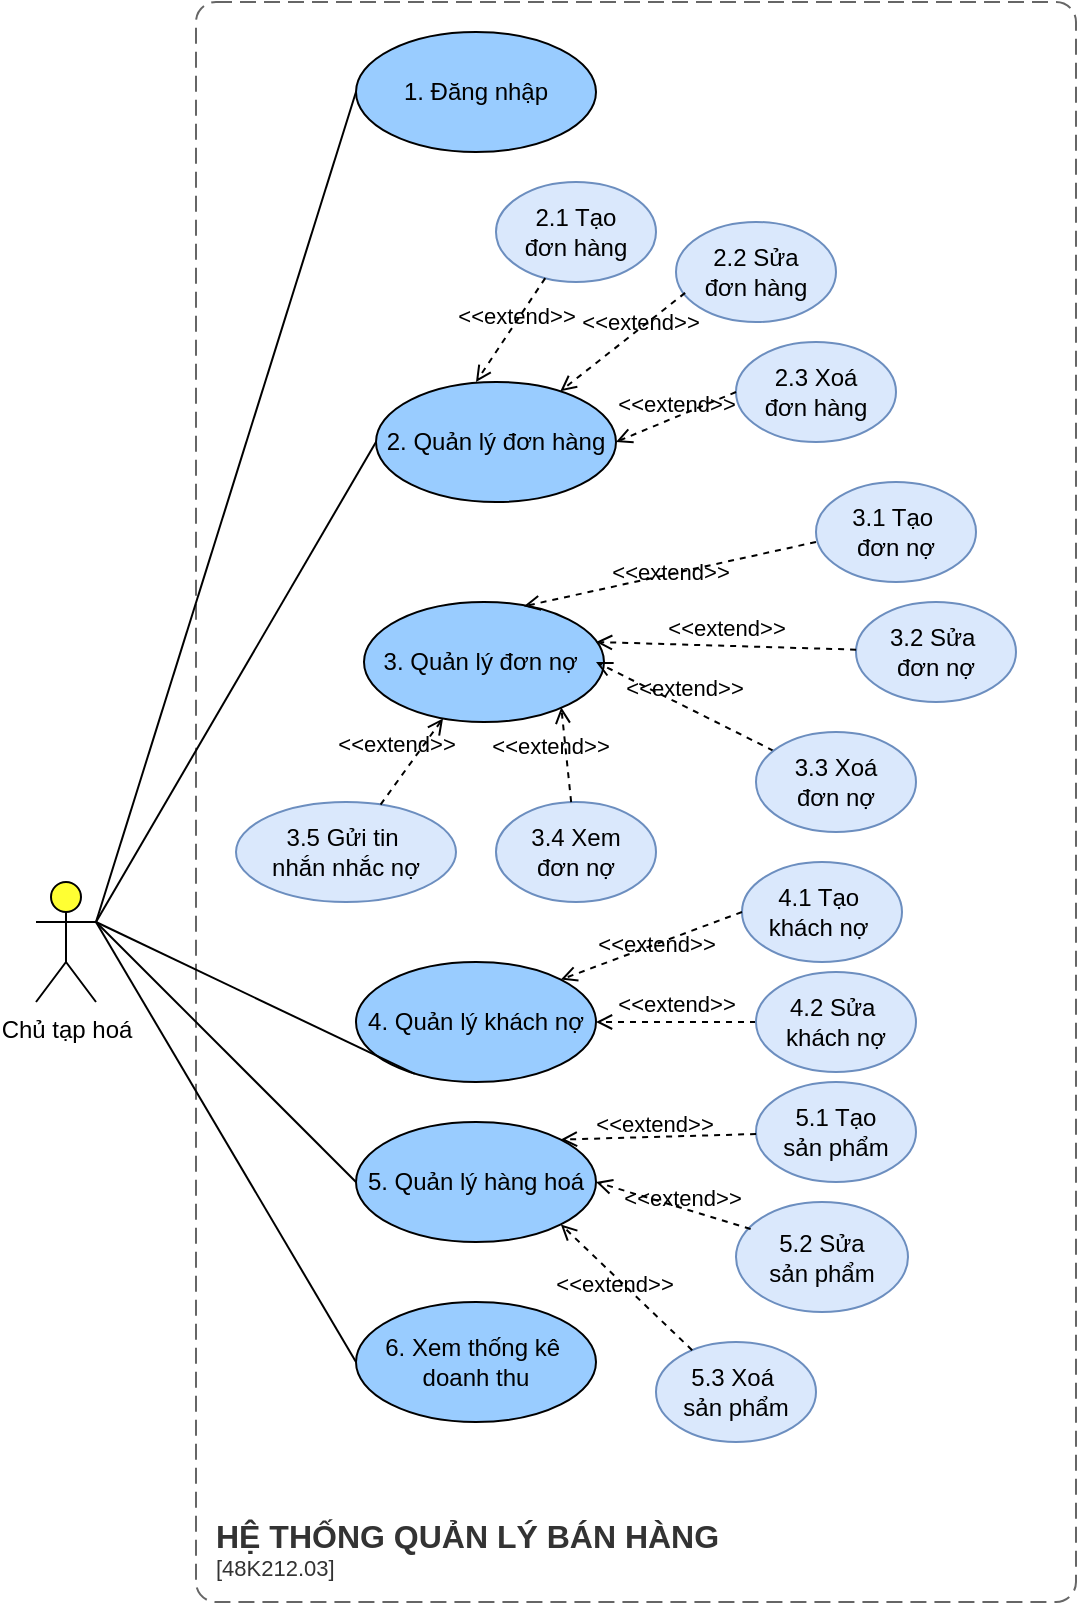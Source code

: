 <mxfile version="24.2.5" type="device">
  <diagram name="use case" id="BRzJtXRulZJVfPnOQYk1">
    <mxGraphModel dx="713" dy="390" grid="1" gridSize="10" guides="1" tooltips="1" connect="1" arrows="1" fold="1" page="1" pageScale="1" pageWidth="827" pageHeight="1169" math="0" shadow="0">
      <root>
        <mxCell id="OxCkQ5Rw8pex38WkrfER-0" />
        <mxCell id="OxCkQ5Rw8pex38WkrfER-1" parent="OxCkQ5Rw8pex38WkrfER-0" />
        <mxCell id="OxCkQ5Rw8pex38WkrfER-2" value="3. Quản lý đơn nợ&amp;nbsp;" style="ellipse;whiteSpace=wrap;html=1;fillColor=#99CCFF;strokeColor=#000000;" parent="OxCkQ5Rw8pex38WkrfER-1" vertex="1">
          <mxGeometry x="204" y="420" width="120" height="60" as="geometry" />
        </mxCell>
        <mxCell id="OxCkQ5Rw8pex38WkrfER-4" value="2. Quản lý đơn hàng" style="ellipse;whiteSpace=wrap;html=1;fillColor=#99CCFF;fontColor=#000000;strokeColor=#000000;" parent="OxCkQ5Rw8pex38WkrfER-1" vertex="1">
          <mxGeometry x="210" y="310" width="120" height="60" as="geometry" />
        </mxCell>
        <mxCell id="OxCkQ5Rw8pex38WkrfER-5" value="1. Đăng nhập" style="ellipse;whiteSpace=wrap;html=1;fillColor=#99CCFF;strokeColor=#000000;" parent="OxCkQ5Rw8pex38WkrfER-1" vertex="1">
          <mxGeometry x="200" y="135" width="120" height="60" as="geometry" />
        </mxCell>
        <mxCell id="OxCkQ5Rw8pex38WkrfER-6" value="3.2 Sửa&amp;nbsp;&lt;div&gt;đơn nợ&lt;/div&gt;" style="ellipse;whiteSpace=wrap;html=1;fillColor=#dae8fc;strokeColor=#6c8ebf;" parent="OxCkQ5Rw8pex38WkrfER-1" vertex="1">
          <mxGeometry x="450" y="420" width="80" height="50" as="geometry" />
        </mxCell>
        <mxCell id="OxCkQ5Rw8pex38WkrfER-7" value="&amp;lt;&amp;lt;extend&amp;gt;&amp;gt;" style="html=1;verticalAlign=bottom;labelBackgroundColor=none;endArrow=open;endFill=0;dashed=1;rounded=0;exitX=0;exitY=0.6;exitDx=0;exitDy=0;exitPerimeter=0;entryX=0.666;entryY=0.036;entryDx=0;entryDy=0;entryPerimeter=0;" parent="OxCkQ5Rw8pex38WkrfER-1" source="OxCkQ5Rw8pex38WkrfER-37" target="OxCkQ5Rw8pex38WkrfER-2" edge="1">
          <mxGeometry x="0.015" y="8" width="160" relative="1" as="geometry">
            <mxPoint x="444.5" y="719" as="sourcePoint" />
            <mxPoint x="290" y="420" as="targetPoint" />
            <mxPoint as="offset" />
          </mxGeometry>
        </mxCell>
        <mxCell id="OxCkQ5Rw8pex38WkrfER-8" value="&amp;lt;&amp;lt;extend&amp;gt;&amp;gt;" style="html=1;verticalAlign=bottom;labelBackgroundColor=none;endArrow=open;endFill=0;dashed=1;rounded=0;" parent="OxCkQ5Rw8pex38WkrfER-1" source="OxCkQ5Rw8pex38WkrfER-9" edge="1">
          <mxGeometry width="160" relative="1" as="geometry">
            <mxPoint x="544.822" y="775.274" as="sourcePoint" />
            <mxPoint x="320" y="450" as="targetPoint" />
          </mxGeometry>
        </mxCell>
        <mxCell id="OxCkQ5Rw8pex38WkrfER-9" value="3.3 Xoá &lt;br&gt;đơn nợ" style="ellipse;whiteSpace=wrap;html=1;fillColor=#dae8fc;strokeColor=#6c8ebf;" parent="OxCkQ5Rw8pex38WkrfER-1" vertex="1">
          <mxGeometry x="400" y="485" width="80" height="50" as="geometry" />
        </mxCell>
        <object placeholders="1" c4Name="HỆ THỐNG QUẢN LÝ BÁN HÀNG" c4Type="SystemScopeBoundary" c4Application="48K212.03" label="&lt;font style=&quot;font-size: 16px&quot;&gt;&lt;b&gt;&lt;div style=&quot;text-align: left&quot;&gt;%c4Name%&lt;/div&gt;&lt;/b&gt;&lt;/font&gt;&lt;div style=&quot;text-align: left&quot;&gt;[%c4Application%]&lt;/div&gt;" id="OxCkQ5Rw8pex38WkrfER-10">
          <mxCell style="rounded=1;fontSize=11;whiteSpace=wrap;html=1;dashed=1;arcSize=20;fillColor=none;strokeColor=#666666;fontColor=#333333;labelBackgroundColor=none;align=left;verticalAlign=bottom;labelBorderColor=none;spacingTop=0;spacing=10;dashPattern=8 4;metaEdit=1;rotatable=0;perimeter=rectanglePerimeter;noLabel=0;labelPadding=0;allowArrows=0;connectable=0;expand=0;recursiveResize=0;editable=1;pointerEvents=0;absoluteArcSize=1;points=[[0.25,0,0],[0.5,0,0],[0.75,0,0],[1,0.25,0],[1,0.5,0],[1,0.75,0],[0.75,1,0],[0.5,1,0],[0.25,1,0],[0,0.75,0],[0,0.5,0],[0,0.25,0]];" parent="OxCkQ5Rw8pex38WkrfER-1" vertex="1">
            <mxGeometry x="120" y="120" width="440" height="800" as="geometry" />
          </mxCell>
        </object>
        <mxCell id="OxCkQ5Rw8pex38WkrfER-11" value="Chủ tạp hoá" style="shape=umlActor;verticalLabelPosition=bottom;verticalAlign=top;html=1;fillColor=#FFFF33;" parent="OxCkQ5Rw8pex38WkrfER-1" vertex="1">
          <mxGeometry x="40" y="560" width="30" height="60" as="geometry" />
        </mxCell>
        <mxCell id="OxCkQ5Rw8pex38WkrfER-12" value="2.1 Tạo &lt;br&gt;đơn hàng" style="ellipse;whiteSpace=wrap;html=1;fillColor=#dae8fc;strokeColor=#6c8ebf;" parent="OxCkQ5Rw8pex38WkrfER-1" vertex="1">
          <mxGeometry x="270" y="210" width="80" height="50" as="geometry" />
        </mxCell>
        <mxCell id="OxCkQ5Rw8pex38WkrfER-13" value="2.2 Sửa &lt;br&gt;đơn hàng" style="ellipse;whiteSpace=wrap;html=1;fillColor=#dae8fc;strokeColor=#6c8ebf;" parent="OxCkQ5Rw8pex38WkrfER-1" vertex="1">
          <mxGeometry x="360" y="230" width="80" height="50" as="geometry" />
        </mxCell>
        <mxCell id="OxCkQ5Rw8pex38WkrfER-14" value="&amp;lt;&amp;lt;extend&amp;gt;&amp;gt;" style="html=1;verticalAlign=bottom;labelBackgroundColor=none;endArrow=open;endFill=0;dashed=1;rounded=0;" parent="OxCkQ5Rw8pex38WkrfER-1" source="OxCkQ5Rw8pex38WkrfER-12" edge="1">
          <mxGeometry x="-0.002" y="3" width="160" relative="1" as="geometry">
            <mxPoint x="262.33" y="434" as="sourcePoint" />
            <mxPoint x="260" y="310" as="targetPoint" />
            <mxPoint as="offset" />
          </mxGeometry>
        </mxCell>
        <mxCell id="OxCkQ5Rw8pex38WkrfER-15" value="&amp;lt;&amp;lt;extend&amp;gt;&amp;gt;" style="html=1;verticalAlign=bottom;labelBackgroundColor=none;endArrow=open;endFill=0;dashed=1;rounded=0;exitX=0.057;exitY=0.709;exitDx=0;exitDy=0;fillColor=#FFFFCC;exitPerimeter=0;" parent="OxCkQ5Rw8pex38WkrfER-1" source="OxCkQ5Rw8pex38WkrfER-13" target="OxCkQ5Rw8pex38WkrfER-4" edge="1">
          <mxGeometry x="-0.187" y="5" width="160" relative="1" as="geometry">
            <mxPoint x="299" y="330" as="sourcePoint" />
            <mxPoint x="324" y="390" as="targetPoint" />
            <mxPoint as="offset" />
          </mxGeometry>
        </mxCell>
        <mxCell id="OxCkQ5Rw8pex38WkrfER-24" value="2.3 Xoá&lt;br&gt;đơn hàng" style="ellipse;whiteSpace=wrap;html=1;fillColor=#dae8fc;strokeColor=#6c8ebf;" parent="OxCkQ5Rw8pex38WkrfER-1" vertex="1">
          <mxGeometry x="390" y="290" width="80" height="50" as="geometry" />
        </mxCell>
        <mxCell id="OxCkQ5Rw8pex38WkrfER-26" value="&amp;lt;&amp;lt;extend&amp;gt;&amp;gt;" style="html=1;verticalAlign=bottom;labelBackgroundColor=none;endArrow=open;endFill=0;dashed=1;rounded=0;exitX=0;exitY=0.5;exitDx=0;exitDy=0;entryX=1;entryY=0.5;entryDx=0;entryDy=0;fillColor=#FFFFCC;" parent="OxCkQ5Rw8pex38WkrfER-1" source="OxCkQ5Rw8pex38WkrfER-24" target="OxCkQ5Rw8pex38WkrfER-4" edge="1">
          <mxGeometry x="0.03" y="2" width="160" relative="1" as="geometry">
            <mxPoint x="294" y="380" as="sourcePoint" />
            <mxPoint x="314" y="305" as="targetPoint" />
            <mxPoint as="offset" />
          </mxGeometry>
        </mxCell>
        <mxCell id="OxCkQ5Rw8pex38WkrfER-28" value="3.5 Gửi tin&amp;nbsp;&lt;div&gt;&lt;span style=&quot;background-color: initial;&quot;&gt;nhắn nhắc&lt;/span&gt;&lt;span style=&quot;background-color: initial;&quot;&gt;&amp;nbsp;nợ&lt;/span&gt;&lt;/div&gt;" style="ellipse;whiteSpace=wrap;html=1;fillColor=#dae8fc;strokeColor=#6c8ebf;" parent="OxCkQ5Rw8pex38WkrfER-1" vertex="1">
          <mxGeometry x="140" y="520" width="110" height="50" as="geometry" />
        </mxCell>
        <mxCell id="OxCkQ5Rw8pex38WkrfER-29" value="&amp;lt;&amp;lt;extend&amp;gt;&amp;gt;" style="html=1;verticalAlign=bottom;labelBackgroundColor=none;endArrow=open;endFill=0;dashed=1;rounded=0;" parent="OxCkQ5Rw8pex38WkrfER-1" source="OxCkQ5Rw8pex38WkrfER-28" target="OxCkQ5Rw8pex38WkrfER-2" edge="1">
          <mxGeometry x="-0.183" y="6" width="160" relative="1" as="geometry">
            <mxPoint x="273" y="445" as="sourcePoint" />
            <mxPoint x="252" y="515" as="targetPoint" />
            <mxPoint as="offset" />
          </mxGeometry>
        </mxCell>
        <mxCell id="OxCkQ5Rw8pex38WkrfER-34" value="&amp;lt;&amp;lt;extend&amp;gt;&amp;gt;" style="html=1;verticalAlign=bottom;labelBackgroundColor=none;endArrow=open;endFill=0;dashed=1;rounded=0;" parent="OxCkQ5Rw8pex38WkrfER-1" source="OxCkQ5Rw8pex38WkrfER-6" edge="1">
          <mxGeometry width="160" relative="1" as="geometry">
            <mxPoint x="319.53" y="535.0" as="sourcePoint" />
            <mxPoint x="320" y="440" as="targetPoint" />
          </mxGeometry>
        </mxCell>
        <mxCell id="OxCkQ5Rw8pex38WkrfER-36" value="4. Quản lý khách nợ" style="ellipse;whiteSpace=wrap;html=1;fillColor=#99CCFF;strokeColor=#000000;" parent="OxCkQ5Rw8pex38WkrfER-1" vertex="1">
          <mxGeometry x="200" y="600" width="120" height="60" as="geometry" />
        </mxCell>
        <mxCell id="OxCkQ5Rw8pex38WkrfER-37" value="3.1 Tạo&amp;nbsp;&lt;div&gt;đơn nợ&lt;/div&gt;" style="ellipse;whiteSpace=wrap;html=1;fillColor=#dae8fc;strokeColor=#6c8ebf;" parent="OxCkQ5Rw8pex38WkrfER-1" vertex="1">
          <mxGeometry x="430" y="360" width="80" height="50" as="geometry" />
        </mxCell>
        <mxCell id="OxCkQ5Rw8pex38WkrfER-38" value="4.1 Tạo&amp;nbsp;&lt;div&gt;khách nợ&amp;nbsp;&lt;/div&gt;" style="ellipse;whiteSpace=wrap;html=1;fillColor=#dae8fc;strokeColor=#6c8ebf;" parent="OxCkQ5Rw8pex38WkrfER-1" vertex="1">
          <mxGeometry x="393" y="550" width="80" height="50" as="geometry" />
        </mxCell>
        <mxCell id="OxCkQ5Rw8pex38WkrfER-39" value="&amp;lt;&amp;lt;extend&amp;gt;&amp;gt;" style="html=1;verticalAlign=bottom;labelBackgroundColor=none;endArrow=open;endFill=0;dashed=1;rounded=0;exitX=0;exitY=0.5;exitDx=0;exitDy=0;entryX=1;entryY=0.5;entryDx=0;entryDy=0;" parent="OxCkQ5Rw8pex38WkrfER-1" source="OxCkQ5Rw8pex38WkrfER-40" target="OxCkQ5Rw8pex38WkrfER-36" edge="1">
          <mxGeometry width="160" relative="1" as="geometry">
            <mxPoint x="413.739" y="655.0" as="sourcePoint" />
            <mxPoint x="320" y="640" as="targetPoint" />
            <mxPoint as="offset" />
          </mxGeometry>
        </mxCell>
        <mxCell id="OxCkQ5Rw8pex38WkrfER-40" value="4.2 Sửa&amp;nbsp;&lt;div&gt;&lt;div&gt;khách nợ&lt;/div&gt;&lt;/div&gt;" style="ellipse;whiteSpace=wrap;html=1;fillColor=#dae8fc;strokeColor=#6c8ebf;" parent="OxCkQ5Rw8pex38WkrfER-1" vertex="1">
          <mxGeometry x="400" y="605" width="80" height="50" as="geometry" />
        </mxCell>
        <mxCell id="OxCkQ5Rw8pex38WkrfER-42" value="&amp;lt;&amp;lt;extend&amp;gt;&amp;gt;" style="html=1;verticalAlign=bottom;labelBackgroundColor=none;endArrow=open;endFill=0;dashed=1;rounded=0;exitX=0;exitY=0.5;exitDx=0;exitDy=0;entryX=1;entryY=0;entryDx=0;entryDy=0;" parent="OxCkQ5Rw8pex38WkrfER-1" source="OxCkQ5Rw8pex38WkrfER-38" target="OxCkQ5Rw8pex38WkrfER-36" edge="1">
          <mxGeometry x="0.014" y="8" width="160" relative="1" as="geometry">
            <mxPoint x="256" y="575" as="sourcePoint" />
            <mxPoint x="416" y="575" as="targetPoint" />
            <mxPoint as="offset" />
          </mxGeometry>
        </mxCell>
        <mxCell id="HwAV4m9xRXshIDozd-MP-0" value="6. Xem thống kê&amp;nbsp;&lt;div&gt;doanh thu&lt;/div&gt;" style="ellipse;whiteSpace=wrap;html=1;fillColor=#99CCFF;strokeColor=#000000;" parent="OxCkQ5Rw8pex38WkrfER-1" vertex="1">
          <mxGeometry x="200" y="770" width="120" height="60" as="geometry" />
        </mxCell>
        <mxCell id="HwAV4m9xRXshIDozd-MP-7" value="5. Quản lý hàng hoá" style="ellipse;whiteSpace=wrap;html=1;fillColor=#99CCFF;strokeColor=#000000;" parent="OxCkQ5Rw8pex38WkrfER-1" vertex="1">
          <mxGeometry x="200" y="680" width="120" height="60" as="geometry" />
        </mxCell>
        <mxCell id="HwAV4m9xRXshIDozd-MP-8" value="5.1 Tạo&lt;div&gt;sản phẩm&lt;/div&gt;" style="ellipse;whiteSpace=wrap;html=1;fillColor=#dae8fc;strokeColor=#6c8ebf;" parent="OxCkQ5Rw8pex38WkrfER-1" vertex="1">
          <mxGeometry x="400" y="660" width="80" height="50" as="geometry" />
        </mxCell>
        <mxCell id="HwAV4m9xRXshIDozd-MP-9" value="5.2 Sửa&lt;div&gt;sản phẩm&lt;/div&gt;" style="ellipse;whiteSpace=wrap;html=1;fillColor=#dae8fc;strokeColor=#6c8ebf;" parent="OxCkQ5Rw8pex38WkrfER-1" vertex="1">
          <mxGeometry x="390" y="720" width="86" height="55" as="geometry" />
        </mxCell>
        <mxCell id="HwAV4m9xRXshIDozd-MP-10" value="5.3 Xoá&amp;nbsp;&lt;div&gt;sản phẩm&lt;/div&gt;" style="ellipse;whiteSpace=wrap;html=1;fillColor=#dae8fc;strokeColor=#6c8ebf;" parent="OxCkQ5Rw8pex38WkrfER-1" vertex="1">
          <mxGeometry x="350" y="790" width="80" height="50" as="geometry" />
        </mxCell>
        <mxCell id="HwAV4m9xRXshIDozd-MP-11" value="&amp;lt;&amp;lt;extend&amp;gt;&amp;gt;" style="html=1;verticalAlign=bottom;labelBackgroundColor=none;endArrow=open;endFill=0;dashed=1;rounded=0;exitX=0.085;exitY=0.245;exitDx=0;exitDy=0;exitPerimeter=0;" parent="OxCkQ5Rw8pex38WkrfER-1" source="HwAV4m9xRXshIDozd-MP-9" edge="1">
          <mxGeometry x="-0.134" y="4" width="160" relative="1" as="geometry">
            <mxPoint x="559" y="574.5" as="sourcePoint" />
            <mxPoint x="320" y="710" as="targetPoint" />
            <mxPoint as="offset" />
          </mxGeometry>
        </mxCell>
        <mxCell id="HwAV4m9xRXshIDozd-MP-12" value="&amp;lt;&amp;lt;extend&amp;gt;&amp;gt;" style="html=1;verticalAlign=bottom;labelBackgroundColor=none;endArrow=open;endFill=0;dashed=1;rounded=0;entryX=1;entryY=0;entryDx=0;entryDy=0;" parent="OxCkQ5Rw8pex38WkrfER-1" source="HwAV4m9xRXshIDozd-MP-8" target="HwAV4m9xRXshIDozd-MP-7" edge="1">
          <mxGeometry x="0.044" y="3" width="160" relative="1" as="geometry">
            <mxPoint x="569" y="584.5" as="sourcePoint" />
            <mxPoint x="490" y="585.5" as="targetPoint" />
            <mxPoint as="offset" />
          </mxGeometry>
        </mxCell>
        <mxCell id="HwAV4m9xRXshIDozd-MP-13" value="&amp;lt;&amp;lt;extend&amp;gt;&amp;gt;" style="html=1;verticalAlign=bottom;labelBackgroundColor=none;endArrow=open;endFill=0;dashed=1;rounded=0;entryX=1;entryY=1;entryDx=0;entryDy=0;" parent="OxCkQ5Rw8pex38WkrfER-1" source="HwAV4m9xRXshIDozd-MP-10" target="HwAV4m9xRXshIDozd-MP-7" edge="1">
          <mxGeometry x="-0.01" y="10" width="160" relative="1" as="geometry">
            <mxPoint x="569" y="584.5" as="sourcePoint" />
            <mxPoint x="490" y="585.5" as="targetPoint" />
            <mxPoint as="offset" />
          </mxGeometry>
        </mxCell>
        <mxCell id="uf6q2WA9cGWcIPJuY0Zr-0" value="" style="endArrow=none;html=1;rounded=0;exitX=1;exitY=0.333;exitDx=0;exitDy=0;exitPerimeter=0;entryX=0;entryY=0.5;entryDx=0;entryDy=0;" parent="OxCkQ5Rw8pex38WkrfER-1" source="OxCkQ5Rw8pex38WkrfER-11" target="HwAV4m9xRXshIDozd-MP-7" edge="1">
          <mxGeometry width="50" height="50" relative="1" as="geometry">
            <mxPoint x="200" y="430" as="sourcePoint" />
            <mxPoint x="250" y="380" as="targetPoint" />
          </mxGeometry>
        </mxCell>
        <mxCell id="uf6q2WA9cGWcIPJuY0Zr-3" value="" style="endArrow=none;html=1;rounded=0;entryX=0;entryY=0.5;entryDx=0;entryDy=0;" parent="OxCkQ5Rw8pex38WkrfER-1" target="HwAV4m9xRXshIDozd-MP-0" edge="1">
          <mxGeometry width="50" height="50" relative="1" as="geometry">
            <mxPoint x="70" y="580" as="sourcePoint" />
            <mxPoint x="170" y="1080" as="targetPoint" />
          </mxGeometry>
        </mxCell>
        <mxCell id="uf6q2WA9cGWcIPJuY0Zr-4" value="" style="endArrow=none;html=1;rounded=0;entryX=0.245;entryY=0.933;entryDx=0;entryDy=0;entryPerimeter=0;" parent="OxCkQ5Rw8pex38WkrfER-1" target="OxCkQ5Rw8pex38WkrfER-36" edge="1">
          <mxGeometry width="50" height="50" relative="1" as="geometry">
            <mxPoint x="70" y="580" as="sourcePoint" />
            <mxPoint x="304" y="585" as="targetPoint" />
          </mxGeometry>
        </mxCell>
        <mxCell id="uf6q2WA9cGWcIPJuY0Zr-8" value="" style="endArrow=none;html=1;rounded=0;entryX=0;entryY=0.5;entryDx=0;entryDy=0;exitX=1;exitY=0.333;exitDx=0;exitDy=0;exitPerimeter=0;" parent="OxCkQ5Rw8pex38WkrfER-1" source="OxCkQ5Rw8pex38WkrfER-11" target="OxCkQ5Rw8pex38WkrfER-4" edge="1">
          <mxGeometry width="50" height="50" relative="1" as="geometry">
            <mxPoint x="80" y="590" as="sourcePoint" />
            <mxPoint x="262" y="301" as="targetPoint" />
          </mxGeometry>
        </mxCell>
        <mxCell id="uf6q2WA9cGWcIPJuY0Zr-9" value="" style="endArrow=none;html=1;rounded=0;entryX=0;entryY=0.5;entryDx=0;entryDy=0;exitX=1;exitY=0.333;exitDx=0;exitDy=0;exitPerimeter=0;" parent="OxCkQ5Rw8pex38WkrfER-1" source="OxCkQ5Rw8pex38WkrfER-11" target="OxCkQ5Rw8pex38WkrfER-5" edge="1">
          <mxGeometry width="50" height="50" relative="1" as="geometry">
            <mxPoint x="80" y="590" as="sourcePoint" />
            <mxPoint x="201" y="221" as="targetPoint" />
          </mxGeometry>
        </mxCell>
        <mxCell id="RJaRfeDCFDKxlXlS0yCI-0" value="3.4 Xem&lt;br&gt;đơn nợ" style="ellipse;whiteSpace=wrap;html=1;fillColor=#dae8fc;strokeColor=#6c8ebf;" parent="OxCkQ5Rw8pex38WkrfER-1" vertex="1">
          <mxGeometry x="270" y="520" width="80" height="50" as="geometry" />
        </mxCell>
        <mxCell id="RJaRfeDCFDKxlXlS0yCI-1" value="&amp;lt;&amp;lt;extend&amp;gt;&amp;gt;" style="html=1;verticalAlign=bottom;labelBackgroundColor=none;endArrow=open;endFill=0;dashed=1;rounded=0;entryX=0.822;entryY=0.877;entryDx=0;entryDy=0;entryPerimeter=0;" parent="OxCkQ5Rw8pex38WkrfER-1" source="RJaRfeDCFDKxlXlS0yCI-0" target="OxCkQ5Rw8pex38WkrfER-2" edge="1">
          <mxGeometry x="-0.169" y="9" width="160" relative="1" as="geometry">
            <mxPoint x="367" y="445" as="sourcePoint" />
            <mxPoint x="254" y="430" as="targetPoint" />
            <mxPoint as="offset" />
          </mxGeometry>
        </mxCell>
      </root>
    </mxGraphModel>
  </diagram>
</mxfile>
